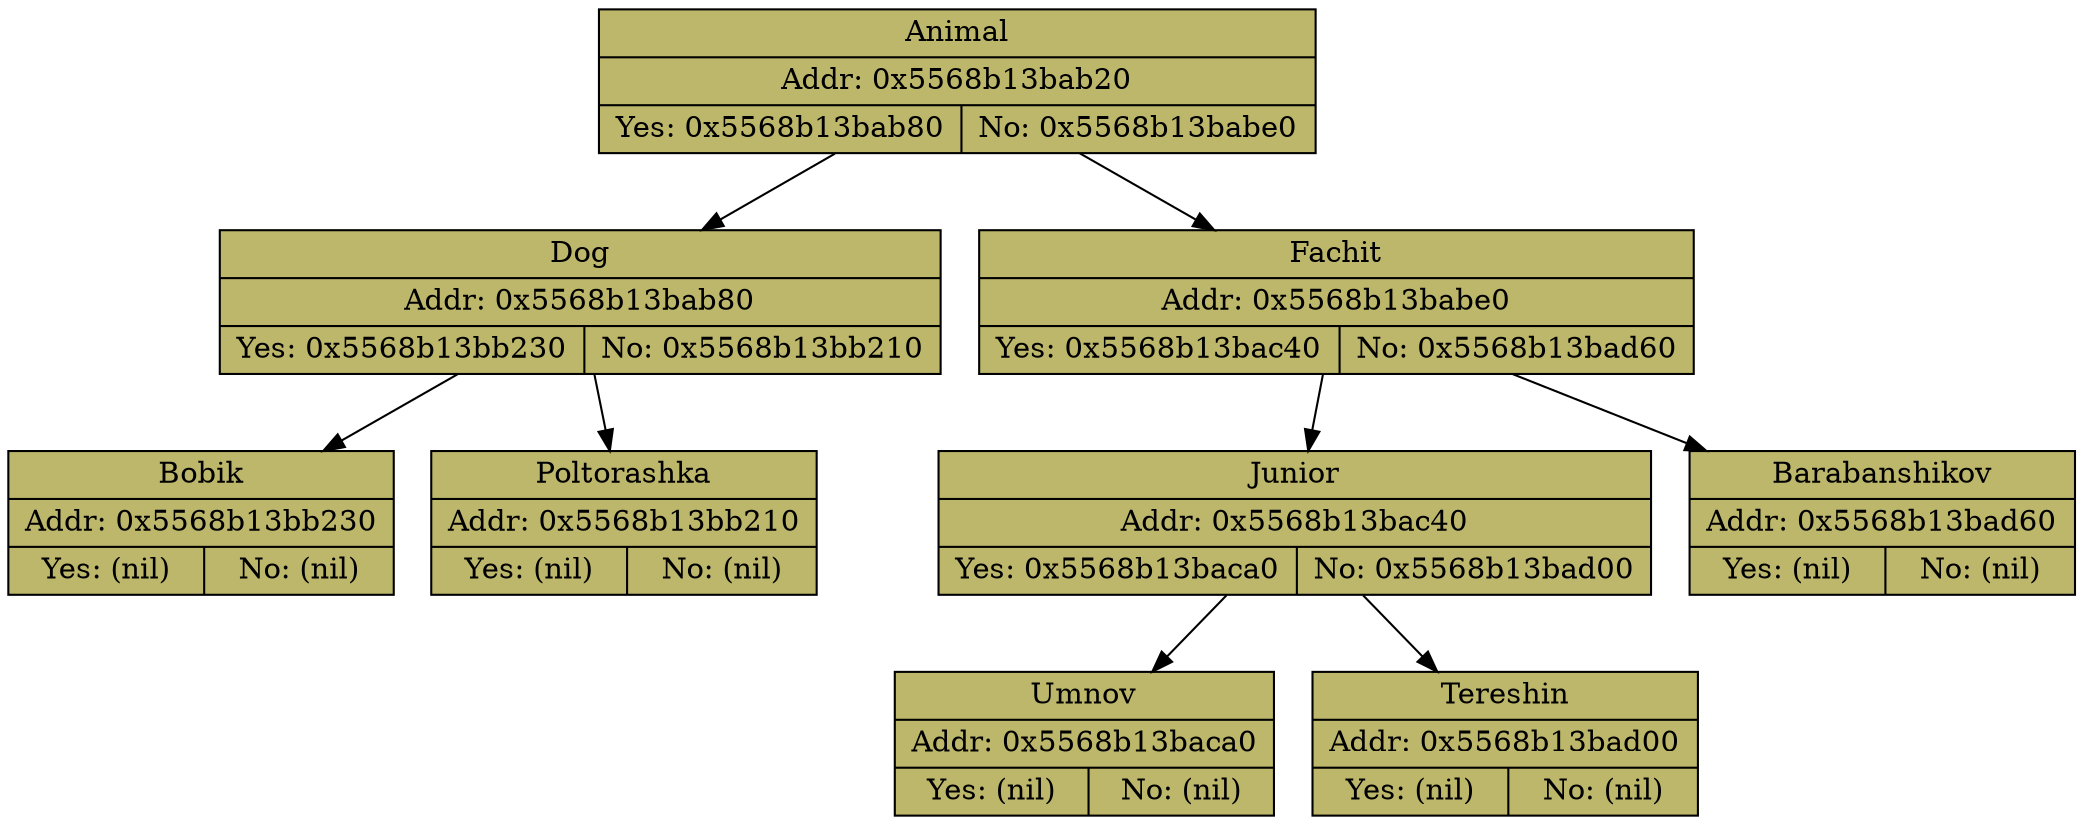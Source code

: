 digraph 
{
 Animal [shape=record, fillcolor = darkkhaki, style = filled, label = " { Animal | Addr: 0x5568b13bab20 | {Yes: 0x5568b13bab80 | No: 0x5568b13babe0 }}" ] 
 Animal -> Dog; 
 Dog [shape=record, fillcolor = darkkhaki, style = filled, label = " { Dog | Addr: 0x5568b13bab80 | {Yes: 0x5568b13bb230 | No: 0x5568b13bb210 }}" ] 
 Dog -> Bobik; 
 Bobik [shape=record, fillcolor = darkkhaki, style = filled, label = " { Bobik | Addr: 0x5568b13bb230 | {Yes: (nil) | No: (nil) }}" ] 
 Dog -> Poltorashka; 
 Poltorashka [shape=record, fillcolor = darkkhaki, style = filled, label = " { Poltorashka | Addr: 0x5568b13bb210 | {Yes: (nil) | No: (nil) }}" ] 
 Animal -> Fachit; 
 Fachit [shape=record, fillcolor = darkkhaki, style = filled, label = " { Fachit | Addr: 0x5568b13babe0 | {Yes: 0x5568b13bac40 | No: 0x5568b13bad60 }}" ] 
 Fachit -> Junior; 
 Junior [shape=record, fillcolor = darkkhaki, style = filled, label = " { Junior | Addr: 0x5568b13bac40 | {Yes: 0x5568b13baca0 | No: 0x5568b13bad00 }}" ] 
 Junior -> Umnov; 
 Umnov [shape=record, fillcolor = darkkhaki, style = filled, label = " { Umnov | Addr: 0x5568b13baca0 | {Yes: (nil) | No: (nil) }}" ] 
 Junior -> Tereshin; 
 Tereshin [shape=record, fillcolor = darkkhaki, style = filled, label = " { Tereshin | Addr: 0x5568b13bad00 | {Yes: (nil) | No: (nil) }}" ] 
 Fachit -> Barabanshikov; 
 Barabanshikov [shape=record, fillcolor = darkkhaki, style = filled, label = " { Barabanshikov | Addr: 0x5568b13bad60 | {Yes: (nil) | No: (nil) }}" ] 
}